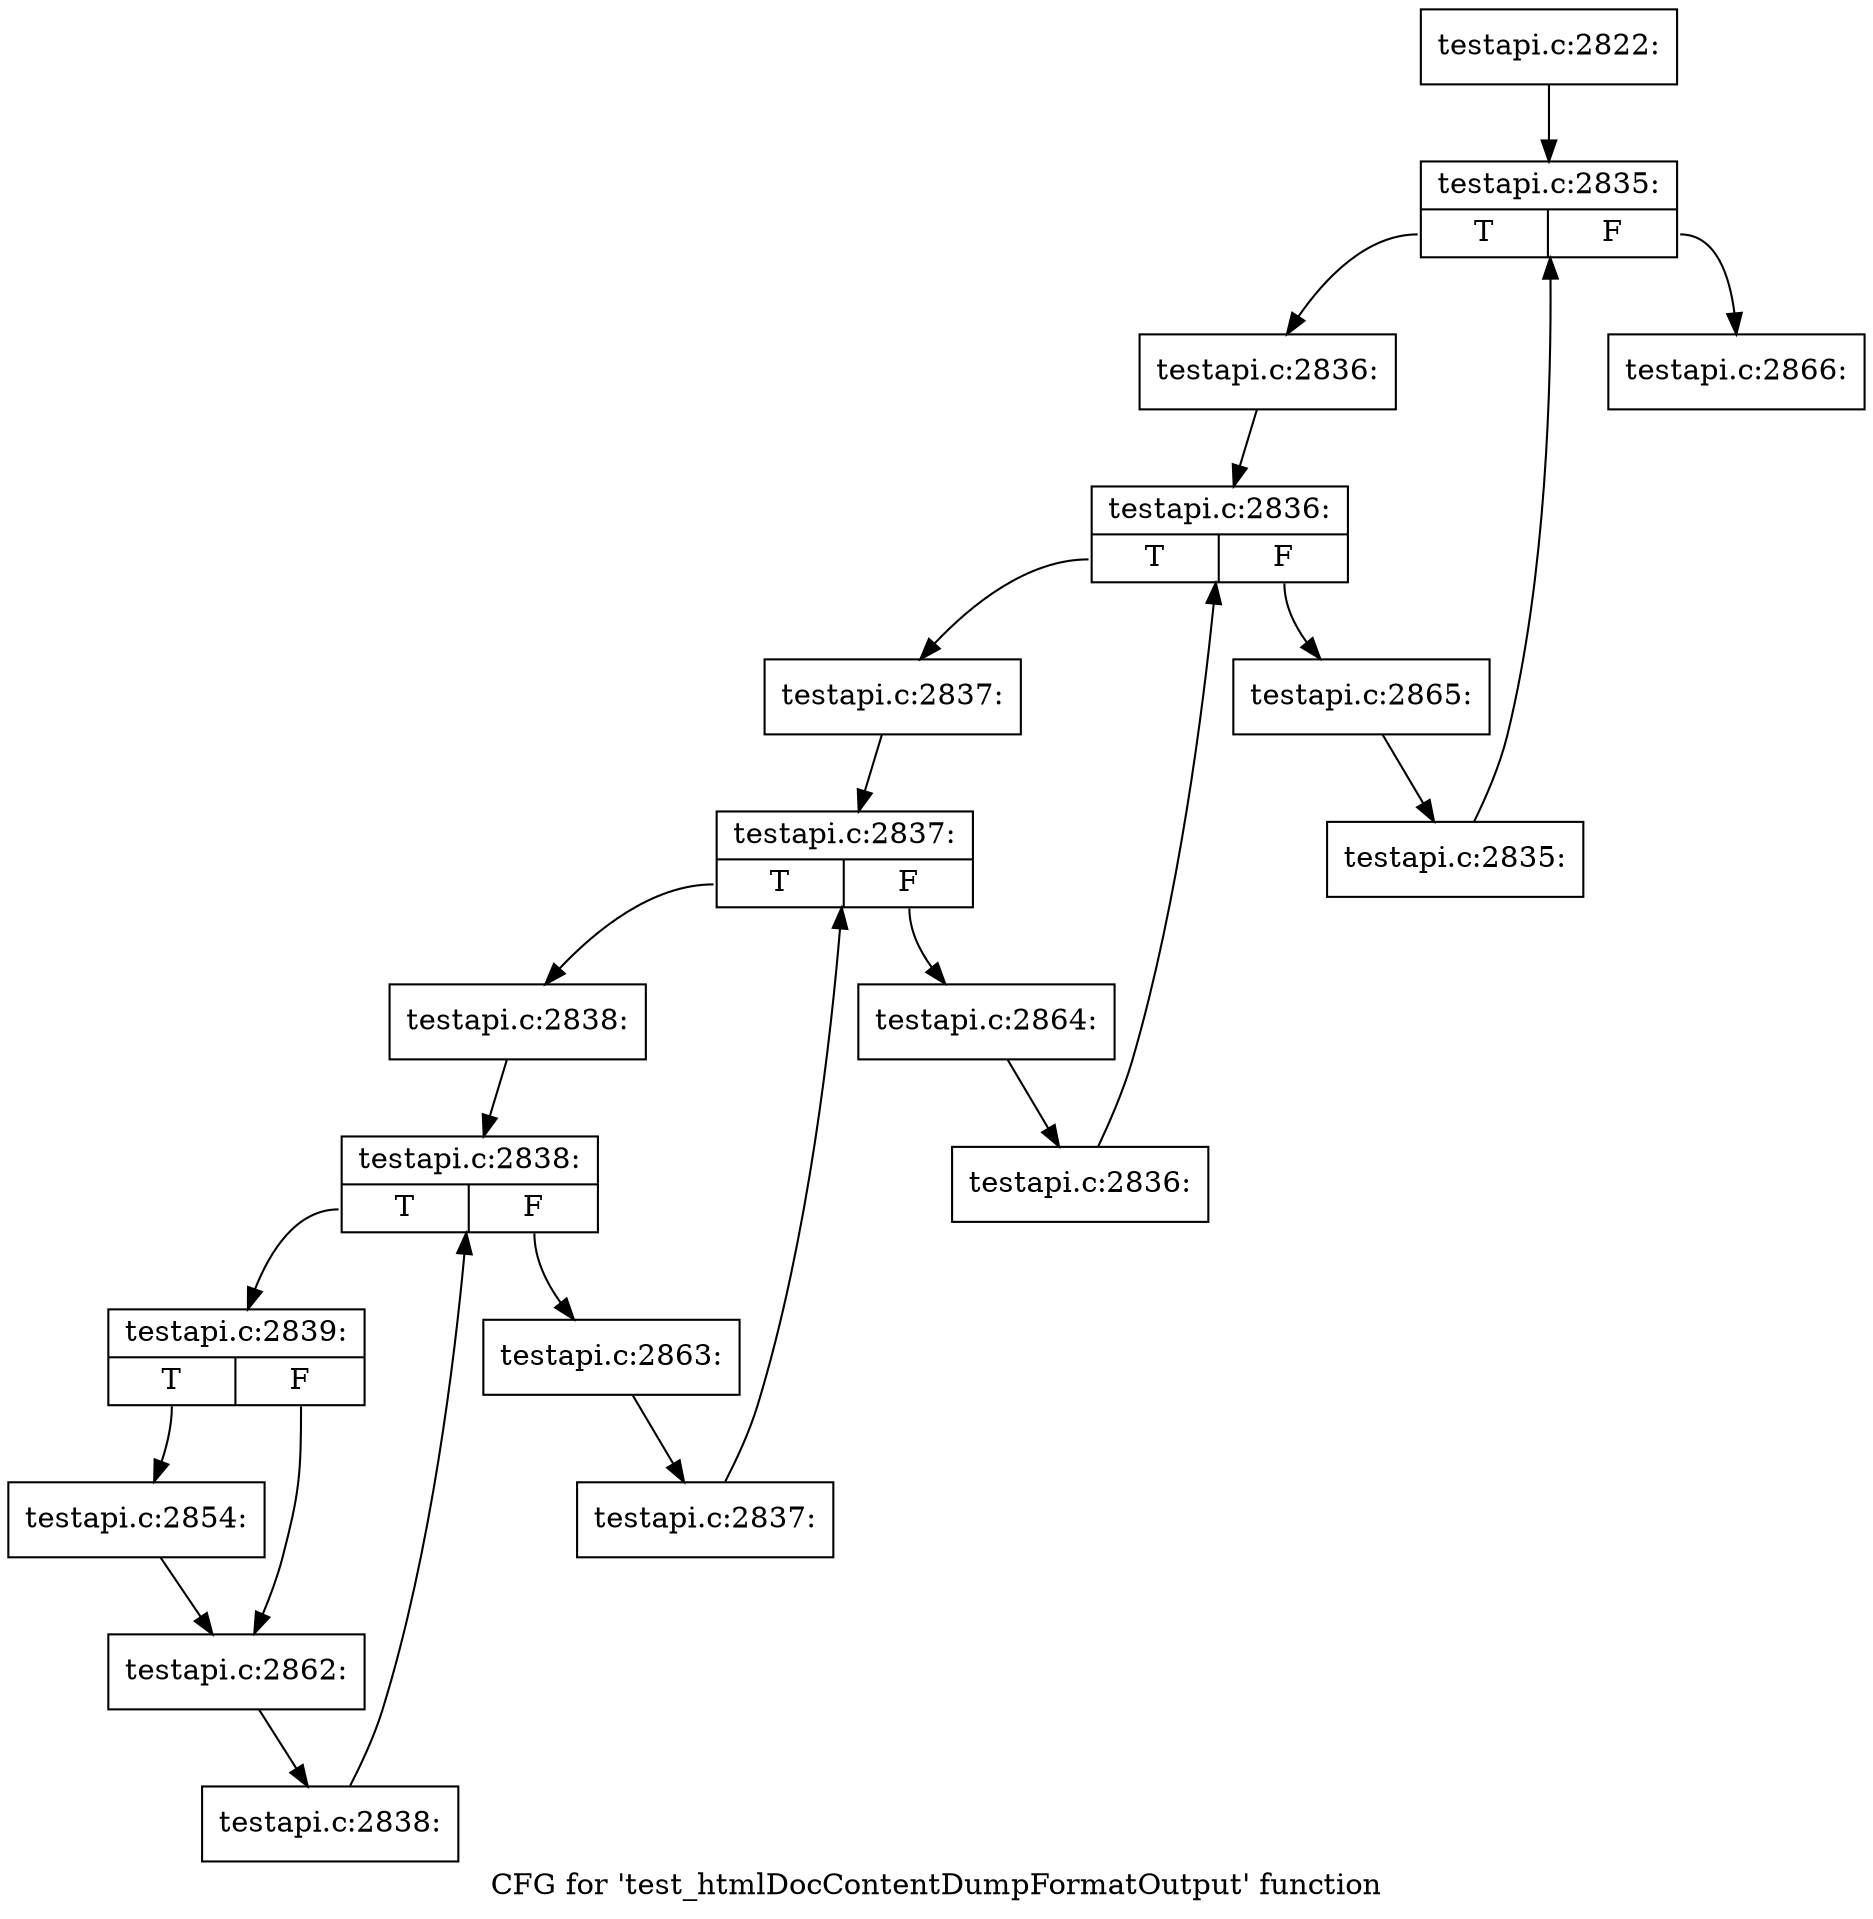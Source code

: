 digraph "CFG for 'test_htmlDocContentDumpFormatOutput' function" {
	label="CFG for 'test_htmlDocContentDumpFormatOutput' function";

	Node0x417e110 [shape=record,label="{testapi.c:2822:}"];
	Node0x417e110 -> Node0x40ecda0;
	Node0x40ecda0 [shape=record,label="{testapi.c:2835:|{<s0>T|<s1>F}}"];
	Node0x40ecda0:s0 -> Node0x40ed080;
	Node0x40ecda0:s1 -> Node0x40ecc00;
	Node0x40ed080 [shape=record,label="{testapi.c:2836:}"];
	Node0x40ed080 -> Node0x40ed470;
	Node0x40ed470 [shape=record,label="{testapi.c:2836:|{<s0>T|<s1>F}}"];
	Node0x40ed470:s0 -> Node0x40ed6f0;
	Node0x40ed470:s1 -> Node0x40ed350;
	Node0x40ed6f0 [shape=record,label="{testapi.c:2837:}"];
	Node0x40ed6f0 -> Node0x40edae0;
	Node0x40edae0 [shape=record,label="{testapi.c:2837:|{<s0>T|<s1>F}}"];
	Node0x40edae0:s0 -> Node0x40edd60;
	Node0x40edae0:s1 -> Node0x40ed9c0;
	Node0x40edd60 [shape=record,label="{testapi.c:2838:}"];
	Node0x40edd60 -> Node0x40ee150;
	Node0x40ee150 [shape=record,label="{testapi.c:2838:|{<s0>T|<s1>F}}"];
	Node0x40ee150:s0 -> Node0x40ee3d0;
	Node0x40ee150:s1 -> Node0x40ee030;
	Node0x40ee3d0 [shape=record,label="{testapi.c:2839:|{<s0>T|<s1>F}}"];
	Node0x40ee3d0:s0 -> Node0x40ef0a0;
	Node0x40ee3d0:s1 -> Node0x40ef3d0;
	Node0x40ef0a0 [shape=record,label="{testapi.c:2854:}"];
	Node0x40ef0a0 -> Node0x40ef3d0;
	Node0x40ef3d0 [shape=record,label="{testapi.c:2862:}"];
	Node0x40ef3d0 -> Node0x40ee340;
	Node0x40ee340 [shape=record,label="{testapi.c:2838:}"];
	Node0x40ee340 -> Node0x40ee150;
	Node0x40ee030 [shape=record,label="{testapi.c:2863:}"];
	Node0x40ee030 -> Node0x40edcd0;
	Node0x40edcd0 [shape=record,label="{testapi.c:2837:}"];
	Node0x40edcd0 -> Node0x40edae0;
	Node0x40ed9c0 [shape=record,label="{testapi.c:2864:}"];
	Node0x40ed9c0 -> Node0x40ed660;
	Node0x40ed660 [shape=record,label="{testapi.c:2836:}"];
	Node0x40ed660 -> Node0x40ed470;
	Node0x40ed350 [shape=record,label="{testapi.c:2865:}"];
	Node0x40ed350 -> Node0x40ecff0;
	Node0x40ecff0 [shape=record,label="{testapi.c:2835:}"];
	Node0x40ecff0 -> Node0x40ecda0;
	Node0x40ecc00 [shape=record,label="{testapi.c:2866:}"];
}

